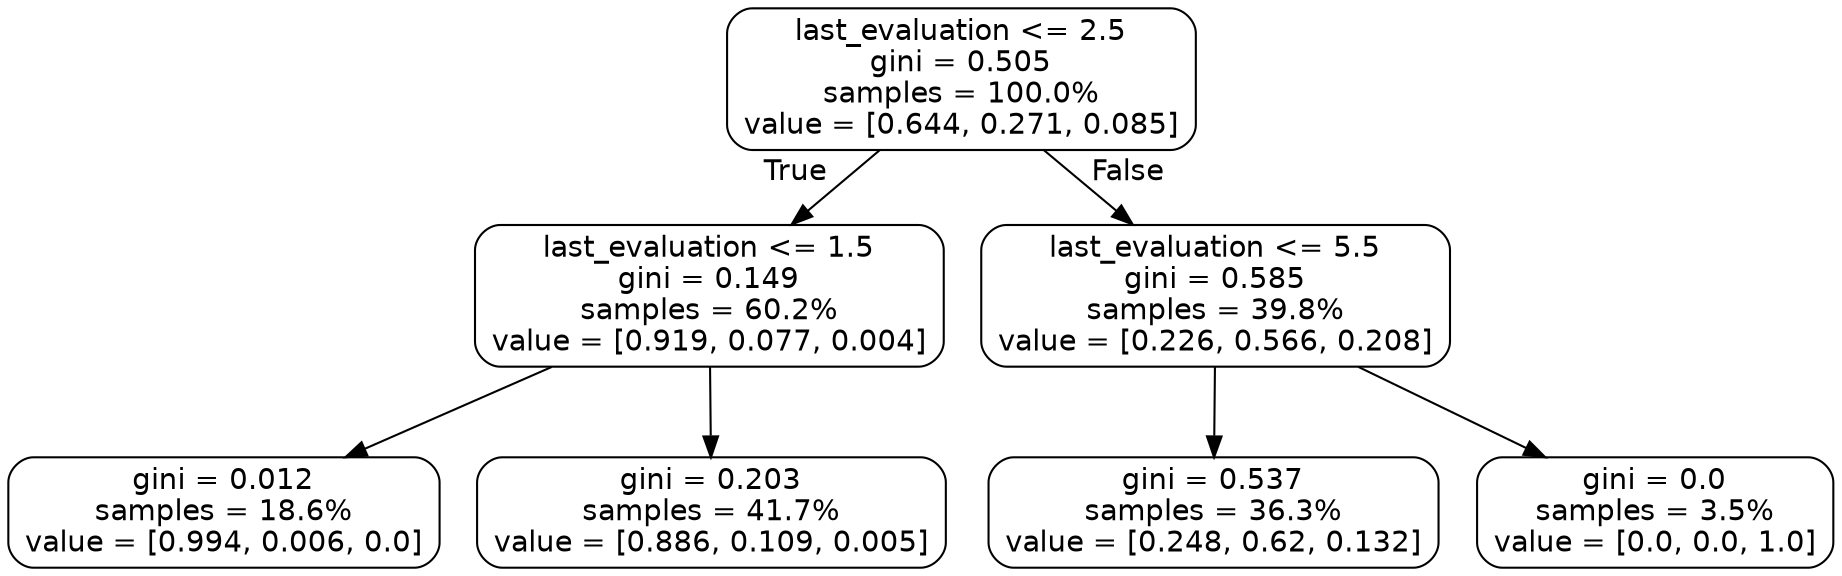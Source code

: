 digraph Tree {
node [shape=box, style="rounded", color="black", fontname=helvetica] ;
graph [ranksep=equally, splines=polyline] ;
edge [fontname=helvetica] ;
0 [label="last_evaluation <= 2.5\ngini = 0.505\nsamples = 100.0%\nvalue = [0.644, 0.271, 0.085]"] ;
1 [label="last_evaluation <= 1.5\ngini = 0.149\nsamples = 60.2%\nvalue = [0.919, 0.077, 0.004]"] ;
0 -> 1 [labeldistance=2.5, labelangle=45, headlabel="True"] ;
2 [label="gini = 0.012\nsamples = 18.6%\nvalue = [0.994, 0.006, 0.0]"] ;
1 -> 2 ;
3 [label="gini = 0.203\nsamples = 41.7%\nvalue = [0.886, 0.109, 0.005]"] ;
1 -> 3 ;
4 [label="last_evaluation <= 5.5\ngini = 0.585\nsamples = 39.8%\nvalue = [0.226, 0.566, 0.208]"] ;
0 -> 4 [labeldistance=2.5, labelangle=-45, headlabel="False"] ;
5 [label="gini = 0.537\nsamples = 36.3%\nvalue = [0.248, 0.62, 0.132]"] ;
4 -> 5 ;
6 [label="gini = 0.0\nsamples = 3.5%\nvalue = [0.0, 0.0, 1.0]"] ;
4 -> 6 ;
{rank=same ; 0} ;
{rank=same ; 1; 4} ;
{rank=same ; 2; 3; 5; 6} ;
}
